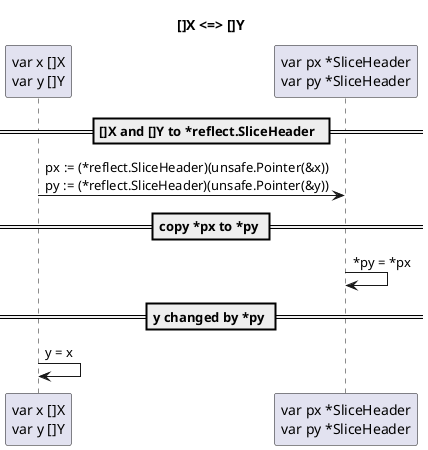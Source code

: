 ' Copyright 2017 <chaishushan{AT}gmail.com>. All rights reserved.
' Use of this source code is governed by a Apache
' license that can be found in the LICENSE file.


'var p []X
'var q []Y // q = p

'pHdr := (*reflect.SliceHeader)(unsafe.Pointer(&p))
'qHdr := (*reflect.SliceHeader)(unsafe.Pointer(&q))

'pHdr.Data = qHdr.Data
'pHdr.Len = qHdr.Len * unsafe.Sizeof(q[0]) / unsafe.Sizeof(p[0])
'pHdr.Cap = qHdr.Cap * unsafe.Sizeof(q[0]) / unsafe.Sizeof(p[0])


@startuml

title []X <=> []Y

participant "var x []X\nvar y []Y" as slice
participant "var px *SliceHeader\nvar py *SliceHeader" as slice_header

== []X and []Y to *reflect.SliceHeader  ==

slice -> slice_header: px := (*reflect.SliceHeader)(unsafe.Pointer(&x))\npy := (*reflect.SliceHeader)(unsafe.Pointer(&y))

== copy *px to *py ==

slice_header -> slice_header: ~*py = *px

== y changed by *py ==

slice -> slice: y = x

@enduml
